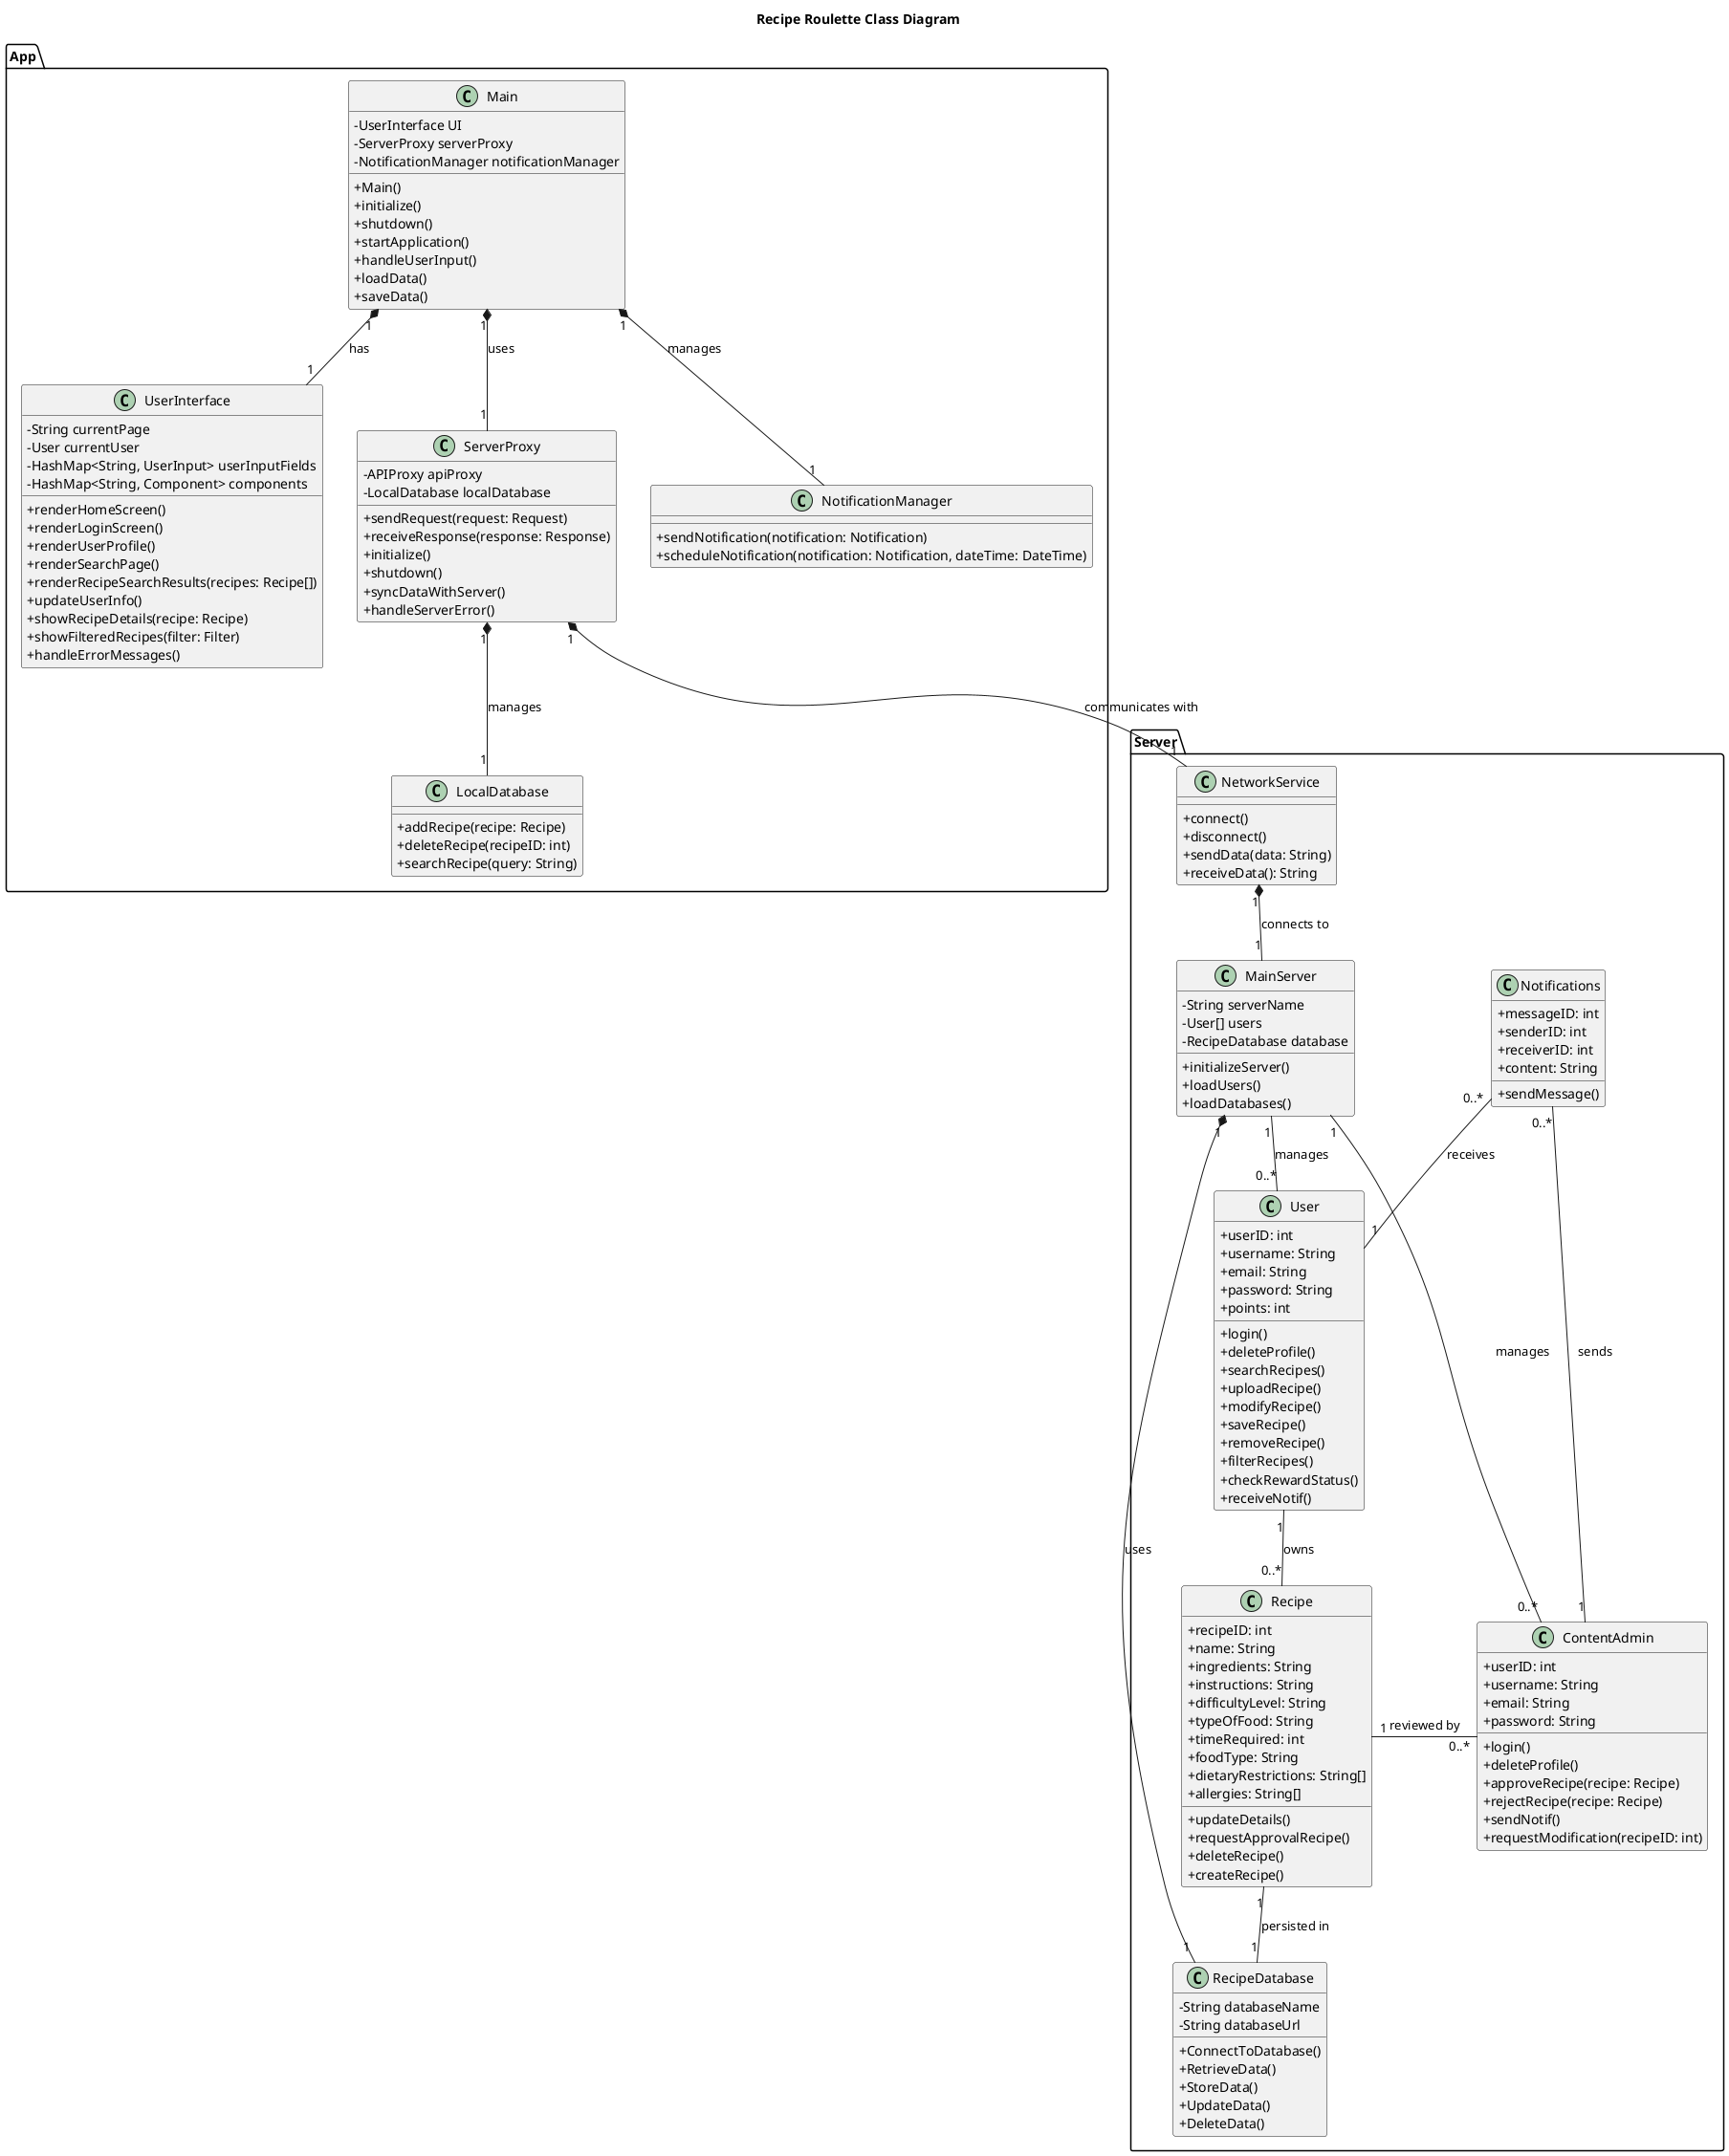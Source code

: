 @startuml
skinparam classAttributeIconSize 0
Title: Recipe Roulette Class Diagram

package "App" {

    class Main {
        - UserInterface UI
        - ServerProxy serverProxy
        - NotificationManager notificationManager
        +Main()
        +initialize()
        +shutdown()
        +startApplication()
        +handleUserInput()
        +loadData()
        +saveData()
    }

    class UserInterface {
        -String currentPage
        -User currentUser
        -HashMap<String, UserInput> userInputFields
        -HashMap<String, Component> components
        + renderHomeScreen()
        + renderLoginScreen()
        + renderUserProfile()
        + renderSearchPage()
        + renderRecipeSearchResults(recipes: Recipe[])
        + updateUserInfo()
        + showRecipeDetails(recipe: Recipe)
        + showFilteredRecipes(filter: Filter)
        + handleErrorMessages()
    }

    class ServerProxy {
        - APIProxy apiProxy
        - LocalDatabase localDatabase
        + sendRequest(request: Request)
        + receiveResponse(response: Response)
        + initialize()
        + shutdown()
        + syncDataWithServer()
        + handleServerError()
    }


    class LocalDatabase {
        + addRecipe(recipe: Recipe)
        + deleteRecipe(recipeID: int)
        + searchRecipe(query: String)
    }

    class NotificationManager {
        + sendNotification(notification: Notification)
        + scheduleNotification(notification: Notification, dateTime: DateTime)
    }

    Main "1" *-- "1" UserInterface : "has"
    Main "1" *-- "1" ServerProxy : "uses"
    Main "1" *-- "1" NotificationManager : "manages"
    ServerProxy "1" *-- "1" LocalDatabase : "manages"
}

package "Server" {

    class MainServer {
        -String serverName
        -User[] users
        -RecipeDatabase database
        +initializeServer()
        +loadUsers()
        +loadDatabases()
    }

    class User {
        +userID: int
        +username: String
        +email: String
        +password: String
        +points: int
        +login()
        +deleteProfile()
        +searchRecipes()
        +uploadRecipe()
        +modifyRecipe()
        +saveRecipe()
        +removeRecipe()
        +filterRecipes()
        +checkRewardStatus()
        +receiveNotif()
    }

    class Recipe {
        +recipeID: int
        +name: String
        +ingredients: String
        +instructions: String
        +difficultyLevel: String
        +typeOfFood: String
        +timeRequired: int
        +foodType: String
        +dietaryRestrictions: String[]
        +allergies: String[]
        +updateDetails()
        +requestApprovalRecipe()
        +deleteRecipe()
        +createRecipe()
    }

    class ContentAdmin {
        +userID: int
        +username: String
        +email: String
        +password: String
        +login()
        +deleteProfile()
        +approveRecipe(recipe: Recipe)
        +rejectRecipe(recipe: Recipe)
        +sendNotif()
        +requestModification(recipeID: int)
    }

    class Notifications {
        +messageID: int
        +senderID: int
        +receiverID: int
        +content: String
        +sendMessage()
    }

    class RecipeDatabase {
        -String databaseName
        -String databaseUrl
        +ConnectToDatabase()
        +RetrieveData()
        +StoreData()
        +UpdateData()
        +DeleteData()
    }

    class NetworkService {
        +connect()
        +disconnect()
        +sendData(data: String)
        +receiveData(): String
    }

    MainServer "1" -- "0..*" User : "manages"
    MainServer "1" -- "0..*" ContentAdmin : "manages"
    User "1" -- "0..*" Recipe : "owns"
    Recipe "1" -right- "0..*" ContentAdmin : "reviewed by"
    Recipe "1" -- "1" RecipeDatabase : "persisted in"
    Notifications "0..*" -- "1" ContentAdmin : "sends"
    Notifications "0..*" -- "1" User : "receives"
    MainServer "1" *-- "1" RecipeDatabase : "uses"
    ServerProxy "1" *-- "1" NetworkService : "communicates with"
    NetworkService "1" *-- "1" MainServer : "connects to"
}

@enduml
